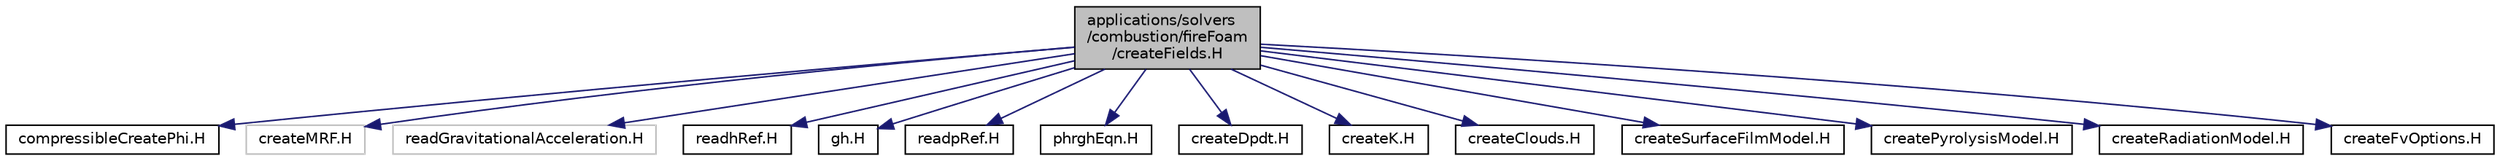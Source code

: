 digraph "applications/solvers/combustion/fireFoam/createFields.H"
{
  bgcolor="transparent";
  edge [fontname="Helvetica",fontsize="10",labelfontname="Helvetica",labelfontsize="10"];
  node [fontname="Helvetica",fontsize="10",shape=record];
  Node1 [label="applications/solvers\l/combustion/fireFoam\l/createFields.H",height=0.2,width=0.4,color="black", fillcolor="grey75", style="filled" fontcolor="black"];
  Node1 -> Node2 [color="midnightblue",fontsize="10",style="solid",fontname="Helvetica"];
  Node2 [label="compressibleCreatePhi.H",height=0.2,width=0.4,color="black",URL="$compressibleCreatePhi_8H.html",tooltip="Creates and initialises the face-flux field phi. "];
  Node1 -> Node3 [color="midnightblue",fontsize="10",style="solid",fontname="Helvetica"];
  Node3 [label="createMRF.H",height=0.2,width=0.4,color="grey75"];
  Node1 -> Node4 [color="midnightblue",fontsize="10",style="solid",fontname="Helvetica"];
  Node4 [label="readGravitationalAcceleration.H",height=0.2,width=0.4,color="grey75"];
  Node1 -> Node5 [color="midnightblue",fontsize="10",style="solid",fontname="Helvetica"];
  Node5 [label="readhRef.H",height=0.2,width=0.4,color="black",URL="$readhRef_8H.html"];
  Node1 -> Node6 [color="midnightblue",fontsize="10",style="solid",fontname="Helvetica"];
  Node6 [label="gh.H",height=0.2,width=0.4,color="black",URL="$gh_8H.html"];
  Node1 -> Node7 [color="midnightblue",fontsize="10",style="solid",fontname="Helvetica"];
  Node7 [label="readpRef.H",height=0.2,width=0.4,color="black",URL="$readpRef_8H.html"];
  Node1 -> Node8 [color="midnightblue",fontsize="10",style="solid",fontname="Helvetica"];
  Node8 [label="phrghEqn.H",height=0.2,width=0.4,color="black",URL="$phrghEqn_8H.html"];
  Node1 -> Node9 [color="midnightblue",fontsize="10",style="solid",fontname="Helvetica"];
  Node9 [label="createDpdt.H",height=0.2,width=0.4,color="black",URL="$createDpdt_8H.html"];
  Node1 -> Node10 [color="midnightblue",fontsize="10",style="solid",fontname="Helvetica"];
  Node10 [label="createK.H",height=0.2,width=0.4,color="black",URL="$createK_8H.html"];
  Node1 -> Node11 [color="midnightblue",fontsize="10",style="solid",fontname="Helvetica"];
  Node11 [label="createClouds.H",height=0.2,width=0.4,color="black",URL="$combustion_2fireFoam_2createClouds_8H.html"];
  Node1 -> Node12 [color="midnightblue",fontsize="10",style="solid",fontname="Helvetica"];
  Node12 [label="createSurfaceFilmModel.H",height=0.2,width=0.4,color="black",URL="$combustion_2fireFoam_2createSurfaceFilmModel_8H.html"];
  Node1 -> Node13 [color="midnightblue",fontsize="10",style="solid",fontname="Helvetica"];
  Node13 [label="createPyrolysisModel.H",height=0.2,width=0.4,color="black",URL="$createPyrolysisModel_8H.html"];
  Node1 -> Node14 [color="midnightblue",fontsize="10",style="solid",fontname="Helvetica"];
  Node14 [label="createRadiationModel.H",height=0.2,width=0.4,color="black",URL="$createRadiationModel_8H.html"];
  Node1 -> Node15 [color="midnightblue",fontsize="10",style="solid",fontname="Helvetica"];
  Node15 [label="createFvOptions.H",height=0.2,width=0.4,color="black",URL="$createFvOptions_8H.html"];
}

